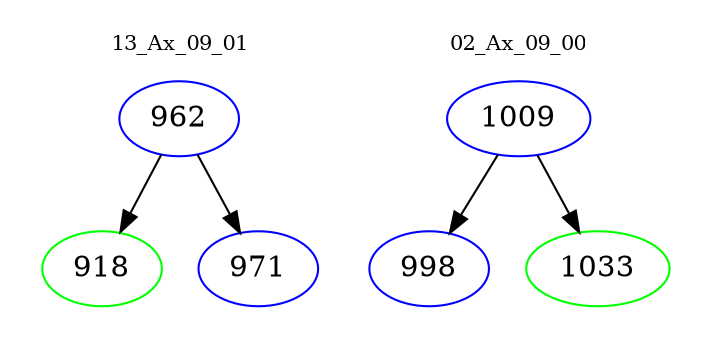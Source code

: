 digraph{
subgraph cluster_0 {
color = white
label = "13_Ax_09_01";
fontsize=10;
T0_962 [label="962", color="blue"]
T0_962 -> T0_918 [color="black"]
T0_918 [label="918", color="green"]
T0_962 -> T0_971 [color="black"]
T0_971 [label="971", color="blue"]
}
subgraph cluster_1 {
color = white
label = "02_Ax_09_00";
fontsize=10;
T1_1009 [label="1009", color="blue"]
T1_1009 -> T1_998 [color="black"]
T1_998 [label="998", color="blue"]
T1_1009 -> T1_1033 [color="black"]
T1_1033 [label="1033", color="green"]
}
}
